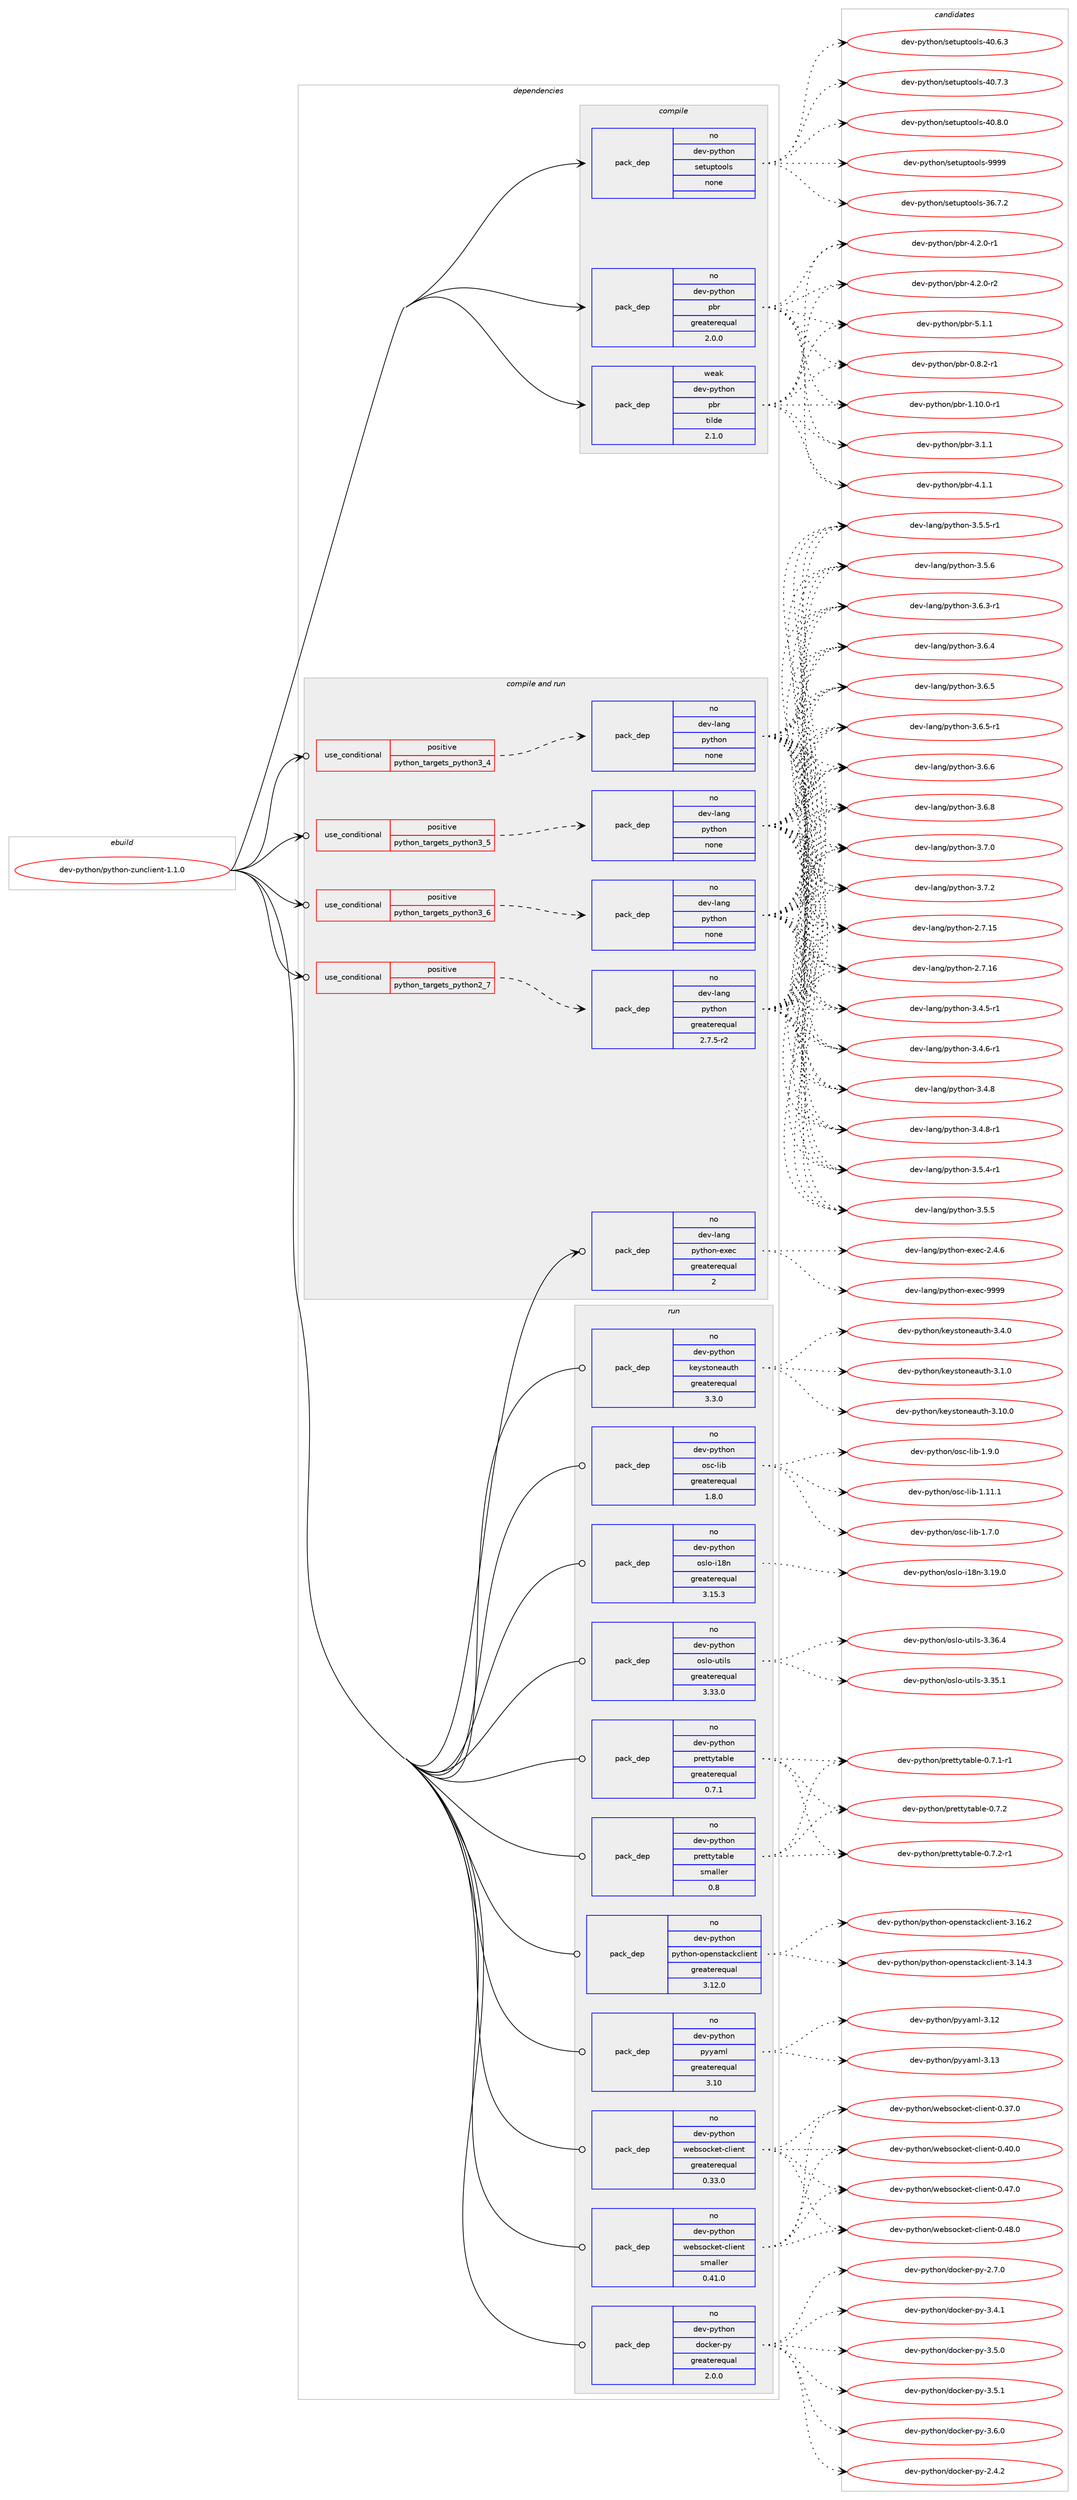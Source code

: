digraph prolog {

# *************
# Graph options
# *************

newrank=true;
concentrate=true;
compound=true;
graph [rankdir=LR,fontname=Helvetica,fontsize=10,ranksep=1.5];#, ranksep=2.5, nodesep=0.2];
edge  [arrowhead=vee];
node  [fontname=Helvetica,fontsize=10];

# **********
# The ebuild
# **********

subgraph cluster_leftcol {
color=gray;
rank=same;
label=<<i>ebuild</i>>;
id [label="dev-python/python-zunclient-1.1.0", color=red, width=4, href="../dev-python/python-zunclient-1.1.0.svg"];
}

# ****************
# The dependencies
# ****************

subgraph cluster_midcol {
color=gray;
label=<<i>dependencies</i>>;
subgraph cluster_compile {
fillcolor="#eeeeee";
style=filled;
label=<<i>compile</i>>;
subgraph pack1030623 {
dependency1437151 [label=<<TABLE BORDER="0" CELLBORDER="1" CELLSPACING="0" CELLPADDING="4" WIDTH="220"><TR><TD ROWSPAN="6" CELLPADDING="30">pack_dep</TD></TR><TR><TD WIDTH="110">no</TD></TR><TR><TD>dev-python</TD></TR><TR><TD>pbr</TD></TR><TR><TD>greaterequal</TD></TR><TR><TD>2.0.0</TD></TR></TABLE>>, shape=none, color=blue];
}
id:e -> dependency1437151:w [weight=20,style="solid",arrowhead="vee"];
subgraph pack1030624 {
dependency1437152 [label=<<TABLE BORDER="0" CELLBORDER="1" CELLSPACING="0" CELLPADDING="4" WIDTH="220"><TR><TD ROWSPAN="6" CELLPADDING="30">pack_dep</TD></TR><TR><TD WIDTH="110">no</TD></TR><TR><TD>dev-python</TD></TR><TR><TD>setuptools</TD></TR><TR><TD>none</TD></TR><TR><TD></TD></TR></TABLE>>, shape=none, color=blue];
}
id:e -> dependency1437152:w [weight=20,style="solid",arrowhead="vee"];
subgraph pack1030625 {
dependency1437153 [label=<<TABLE BORDER="0" CELLBORDER="1" CELLSPACING="0" CELLPADDING="4" WIDTH="220"><TR><TD ROWSPAN="6" CELLPADDING="30">pack_dep</TD></TR><TR><TD WIDTH="110">weak</TD></TR><TR><TD>dev-python</TD></TR><TR><TD>pbr</TD></TR><TR><TD>tilde</TD></TR><TR><TD>2.1.0</TD></TR></TABLE>>, shape=none, color=blue];
}
id:e -> dependency1437153:w [weight=20,style="solid",arrowhead="vee"];
}
subgraph cluster_compileandrun {
fillcolor="#eeeeee";
style=filled;
label=<<i>compile and run</i>>;
subgraph cond383173 {
dependency1437154 [label=<<TABLE BORDER="0" CELLBORDER="1" CELLSPACING="0" CELLPADDING="4"><TR><TD ROWSPAN="3" CELLPADDING="10">use_conditional</TD></TR><TR><TD>positive</TD></TR><TR><TD>python_targets_python2_7</TD></TR></TABLE>>, shape=none, color=red];
subgraph pack1030626 {
dependency1437155 [label=<<TABLE BORDER="0" CELLBORDER="1" CELLSPACING="0" CELLPADDING="4" WIDTH="220"><TR><TD ROWSPAN="6" CELLPADDING="30">pack_dep</TD></TR><TR><TD WIDTH="110">no</TD></TR><TR><TD>dev-lang</TD></TR><TR><TD>python</TD></TR><TR><TD>greaterequal</TD></TR><TR><TD>2.7.5-r2</TD></TR></TABLE>>, shape=none, color=blue];
}
dependency1437154:e -> dependency1437155:w [weight=20,style="dashed",arrowhead="vee"];
}
id:e -> dependency1437154:w [weight=20,style="solid",arrowhead="odotvee"];
subgraph cond383174 {
dependency1437156 [label=<<TABLE BORDER="0" CELLBORDER="1" CELLSPACING="0" CELLPADDING="4"><TR><TD ROWSPAN="3" CELLPADDING="10">use_conditional</TD></TR><TR><TD>positive</TD></TR><TR><TD>python_targets_python3_4</TD></TR></TABLE>>, shape=none, color=red];
subgraph pack1030627 {
dependency1437157 [label=<<TABLE BORDER="0" CELLBORDER="1" CELLSPACING="0" CELLPADDING="4" WIDTH="220"><TR><TD ROWSPAN="6" CELLPADDING="30">pack_dep</TD></TR><TR><TD WIDTH="110">no</TD></TR><TR><TD>dev-lang</TD></TR><TR><TD>python</TD></TR><TR><TD>none</TD></TR><TR><TD></TD></TR></TABLE>>, shape=none, color=blue];
}
dependency1437156:e -> dependency1437157:w [weight=20,style="dashed",arrowhead="vee"];
}
id:e -> dependency1437156:w [weight=20,style="solid",arrowhead="odotvee"];
subgraph cond383175 {
dependency1437158 [label=<<TABLE BORDER="0" CELLBORDER="1" CELLSPACING="0" CELLPADDING="4"><TR><TD ROWSPAN="3" CELLPADDING="10">use_conditional</TD></TR><TR><TD>positive</TD></TR><TR><TD>python_targets_python3_5</TD></TR></TABLE>>, shape=none, color=red];
subgraph pack1030628 {
dependency1437159 [label=<<TABLE BORDER="0" CELLBORDER="1" CELLSPACING="0" CELLPADDING="4" WIDTH="220"><TR><TD ROWSPAN="6" CELLPADDING="30">pack_dep</TD></TR><TR><TD WIDTH="110">no</TD></TR><TR><TD>dev-lang</TD></TR><TR><TD>python</TD></TR><TR><TD>none</TD></TR><TR><TD></TD></TR></TABLE>>, shape=none, color=blue];
}
dependency1437158:e -> dependency1437159:w [weight=20,style="dashed",arrowhead="vee"];
}
id:e -> dependency1437158:w [weight=20,style="solid",arrowhead="odotvee"];
subgraph cond383176 {
dependency1437160 [label=<<TABLE BORDER="0" CELLBORDER="1" CELLSPACING="0" CELLPADDING="4"><TR><TD ROWSPAN="3" CELLPADDING="10">use_conditional</TD></TR><TR><TD>positive</TD></TR><TR><TD>python_targets_python3_6</TD></TR></TABLE>>, shape=none, color=red];
subgraph pack1030629 {
dependency1437161 [label=<<TABLE BORDER="0" CELLBORDER="1" CELLSPACING="0" CELLPADDING="4" WIDTH="220"><TR><TD ROWSPAN="6" CELLPADDING="30">pack_dep</TD></TR><TR><TD WIDTH="110">no</TD></TR><TR><TD>dev-lang</TD></TR><TR><TD>python</TD></TR><TR><TD>none</TD></TR><TR><TD></TD></TR></TABLE>>, shape=none, color=blue];
}
dependency1437160:e -> dependency1437161:w [weight=20,style="dashed",arrowhead="vee"];
}
id:e -> dependency1437160:w [weight=20,style="solid",arrowhead="odotvee"];
subgraph pack1030630 {
dependency1437162 [label=<<TABLE BORDER="0" CELLBORDER="1" CELLSPACING="0" CELLPADDING="4" WIDTH="220"><TR><TD ROWSPAN="6" CELLPADDING="30">pack_dep</TD></TR><TR><TD WIDTH="110">no</TD></TR><TR><TD>dev-lang</TD></TR><TR><TD>python-exec</TD></TR><TR><TD>greaterequal</TD></TR><TR><TD>2</TD></TR></TABLE>>, shape=none, color=blue];
}
id:e -> dependency1437162:w [weight=20,style="solid",arrowhead="odotvee"];
}
subgraph cluster_run {
fillcolor="#eeeeee";
style=filled;
label=<<i>run</i>>;
subgraph pack1030631 {
dependency1437163 [label=<<TABLE BORDER="0" CELLBORDER="1" CELLSPACING="0" CELLPADDING="4" WIDTH="220"><TR><TD ROWSPAN="6" CELLPADDING="30">pack_dep</TD></TR><TR><TD WIDTH="110">no</TD></TR><TR><TD>dev-python</TD></TR><TR><TD>docker-py</TD></TR><TR><TD>greaterequal</TD></TR><TR><TD>2.0.0</TD></TR></TABLE>>, shape=none, color=blue];
}
id:e -> dependency1437163:w [weight=20,style="solid",arrowhead="odot"];
subgraph pack1030632 {
dependency1437164 [label=<<TABLE BORDER="0" CELLBORDER="1" CELLSPACING="0" CELLPADDING="4" WIDTH="220"><TR><TD ROWSPAN="6" CELLPADDING="30">pack_dep</TD></TR><TR><TD WIDTH="110">no</TD></TR><TR><TD>dev-python</TD></TR><TR><TD>keystoneauth</TD></TR><TR><TD>greaterequal</TD></TR><TR><TD>3.3.0</TD></TR></TABLE>>, shape=none, color=blue];
}
id:e -> dependency1437164:w [weight=20,style="solid",arrowhead="odot"];
subgraph pack1030633 {
dependency1437165 [label=<<TABLE BORDER="0" CELLBORDER="1" CELLSPACING="0" CELLPADDING="4" WIDTH="220"><TR><TD ROWSPAN="6" CELLPADDING="30">pack_dep</TD></TR><TR><TD WIDTH="110">no</TD></TR><TR><TD>dev-python</TD></TR><TR><TD>osc-lib</TD></TR><TR><TD>greaterequal</TD></TR><TR><TD>1.8.0</TD></TR></TABLE>>, shape=none, color=blue];
}
id:e -> dependency1437165:w [weight=20,style="solid",arrowhead="odot"];
subgraph pack1030634 {
dependency1437166 [label=<<TABLE BORDER="0" CELLBORDER="1" CELLSPACING="0" CELLPADDING="4" WIDTH="220"><TR><TD ROWSPAN="6" CELLPADDING="30">pack_dep</TD></TR><TR><TD WIDTH="110">no</TD></TR><TR><TD>dev-python</TD></TR><TR><TD>oslo-i18n</TD></TR><TR><TD>greaterequal</TD></TR><TR><TD>3.15.3</TD></TR></TABLE>>, shape=none, color=blue];
}
id:e -> dependency1437166:w [weight=20,style="solid",arrowhead="odot"];
subgraph pack1030635 {
dependency1437167 [label=<<TABLE BORDER="0" CELLBORDER="1" CELLSPACING="0" CELLPADDING="4" WIDTH="220"><TR><TD ROWSPAN="6" CELLPADDING="30">pack_dep</TD></TR><TR><TD WIDTH="110">no</TD></TR><TR><TD>dev-python</TD></TR><TR><TD>oslo-utils</TD></TR><TR><TD>greaterequal</TD></TR><TR><TD>3.33.0</TD></TR></TABLE>>, shape=none, color=blue];
}
id:e -> dependency1437167:w [weight=20,style="solid",arrowhead="odot"];
subgraph pack1030636 {
dependency1437168 [label=<<TABLE BORDER="0" CELLBORDER="1" CELLSPACING="0" CELLPADDING="4" WIDTH="220"><TR><TD ROWSPAN="6" CELLPADDING="30">pack_dep</TD></TR><TR><TD WIDTH="110">no</TD></TR><TR><TD>dev-python</TD></TR><TR><TD>prettytable</TD></TR><TR><TD>greaterequal</TD></TR><TR><TD>0.7.1</TD></TR></TABLE>>, shape=none, color=blue];
}
id:e -> dependency1437168:w [weight=20,style="solid",arrowhead="odot"];
subgraph pack1030637 {
dependency1437169 [label=<<TABLE BORDER="0" CELLBORDER="1" CELLSPACING="0" CELLPADDING="4" WIDTH="220"><TR><TD ROWSPAN="6" CELLPADDING="30">pack_dep</TD></TR><TR><TD WIDTH="110">no</TD></TR><TR><TD>dev-python</TD></TR><TR><TD>prettytable</TD></TR><TR><TD>smaller</TD></TR><TR><TD>0.8</TD></TR></TABLE>>, shape=none, color=blue];
}
id:e -> dependency1437169:w [weight=20,style="solid",arrowhead="odot"];
subgraph pack1030638 {
dependency1437170 [label=<<TABLE BORDER="0" CELLBORDER="1" CELLSPACING="0" CELLPADDING="4" WIDTH="220"><TR><TD ROWSPAN="6" CELLPADDING="30">pack_dep</TD></TR><TR><TD WIDTH="110">no</TD></TR><TR><TD>dev-python</TD></TR><TR><TD>python-openstackclient</TD></TR><TR><TD>greaterequal</TD></TR><TR><TD>3.12.0</TD></TR></TABLE>>, shape=none, color=blue];
}
id:e -> dependency1437170:w [weight=20,style="solid",arrowhead="odot"];
subgraph pack1030639 {
dependency1437171 [label=<<TABLE BORDER="0" CELLBORDER="1" CELLSPACING="0" CELLPADDING="4" WIDTH="220"><TR><TD ROWSPAN="6" CELLPADDING="30">pack_dep</TD></TR><TR><TD WIDTH="110">no</TD></TR><TR><TD>dev-python</TD></TR><TR><TD>pyyaml</TD></TR><TR><TD>greaterequal</TD></TR><TR><TD>3.10</TD></TR></TABLE>>, shape=none, color=blue];
}
id:e -> dependency1437171:w [weight=20,style="solid",arrowhead="odot"];
subgraph pack1030640 {
dependency1437172 [label=<<TABLE BORDER="0" CELLBORDER="1" CELLSPACING="0" CELLPADDING="4" WIDTH="220"><TR><TD ROWSPAN="6" CELLPADDING="30">pack_dep</TD></TR><TR><TD WIDTH="110">no</TD></TR><TR><TD>dev-python</TD></TR><TR><TD>websocket-client</TD></TR><TR><TD>greaterequal</TD></TR><TR><TD>0.33.0</TD></TR></TABLE>>, shape=none, color=blue];
}
id:e -> dependency1437172:w [weight=20,style="solid",arrowhead="odot"];
subgraph pack1030641 {
dependency1437173 [label=<<TABLE BORDER="0" CELLBORDER="1" CELLSPACING="0" CELLPADDING="4" WIDTH="220"><TR><TD ROWSPAN="6" CELLPADDING="30">pack_dep</TD></TR><TR><TD WIDTH="110">no</TD></TR><TR><TD>dev-python</TD></TR><TR><TD>websocket-client</TD></TR><TR><TD>smaller</TD></TR><TR><TD>0.41.0</TD></TR></TABLE>>, shape=none, color=blue];
}
id:e -> dependency1437173:w [weight=20,style="solid",arrowhead="odot"];
}
}

# **************
# The candidates
# **************

subgraph cluster_choices {
rank=same;
color=gray;
label=<<i>candidates</i>>;

subgraph choice1030623 {
color=black;
nodesep=1;
choice1001011184511212111610411111047112981144548465646504511449 [label="dev-python/pbr-0.8.2-r1", color=red, width=4,href="../dev-python/pbr-0.8.2-r1.svg"];
choice100101118451121211161041111104711298114454946494846484511449 [label="dev-python/pbr-1.10.0-r1", color=red, width=4,href="../dev-python/pbr-1.10.0-r1.svg"];
choice100101118451121211161041111104711298114455146494649 [label="dev-python/pbr-3.1.1", color=red, width=4,href="../dev-python/pbr-3.1.1.svg"];
choice100101118451121211161041111104711298114455246494649 [label="dev-python/pbr-4.1.1", color=red, width=4,href="../dev-python/pbr-4.1.1.svg"];
choice1001011184511212111610411111047112981144552465046484511449 [label="dev-python/pbr-4.2.0-r1", color=red, width=4,href="../dev-python/pbr-4.2.0-r1.svg"];
choice1001011184511212111610411111047112981144552465046484511450 [label="dev-python/pbr-4.2.0-r2", color=red, width=4,href="../dev-python/pbr-4.2.0-r2.svg"];
choice100101118451121211161041111104711298114455346494649 [label="dev-python/pbr-5.1.1", color=red, width=4,href="../dev-python/pbr-5.1.1.svg"];
dependency1437151:e -> choice1001011184511212111610411111047112981144548465646504511449:w [style=dotted,weight="100"];
dependency1437151:e -> choice100101118451121211161041111104711298114454946494846484511449:w [style=dotted,weight="100"];
dependency1437151:e -> choice100101118451121211161041111104711298114455146494649:w [style=dotted,weight="100"];
dependency1437151:e -> choice100101118451121211161041111104711298114455246494649:w [style=dotted,weight="100"];
dependency1437151:e -> choice1001011184511212111610411111047112981144552465046484511449:w [style=dotted,weight="100"];
dependency1437151:e -> choice1001011184511212111610411111047112981144552465046484511450:w [style=dotted,weight="100"];
dependency1437151:e -> choice100101118451121211161041111104711298114455346494649:w [style=dotted,weight="100"];
}
subgraph choice1030624 {
color=black;
nodesep=1;
choice100101118451121211161041111104711510111611711211611111110811545515446554650 [label="dev-python/setuptools-36.7.2", color=red, width=4,href="../dev-python/setuptools-36.7.2.svg"];
choice100101118451121211161041111104711510111611711211611111110811545524846544651 [label="dev-python/setuptools-40.6.3", color=red, width=4,href="../dev-python/setuptools-40.6.3.svg"];
choice100101118451121211161041111104711510111611711211611111110811545524846554651 [label="dev-python/setuptools-40.7.3", color=red, width=4,href="../dev-python/setuptools-40.7.3.svg"];
choice100101118451121211161041111104711510111611711211611111110811545524846564648 [label="dev-python/setuptools-40.8.0", color=red, width=4,href="../dev-python/setuptools-40.8.0.svg"];
choice10010111845112121116104111110471151011161171121161111111081154557575757 [label="dev-python/setuptools-9999", color=red, width=4,href="../dev-python/setuptools-9999.svg"];
dependency1437152:e -> choice100101118451121211161041111104711510111611711211611111110811545515446554650:w [style=dotted,weight="100"];
dependency1437152:e -> choice100101118451121211161041111104711510111611711211611111110811545524846544651:w [style=dotted,weight="100"];
dependency1437152:e -> choice100101118451121211161041111104711510111611711211611111110811545524846554651:w [style=dotted,weight="100"];
dependency1437152:e -> choice100101118451121211161041111104711510111611711211611111110811545524846564648:w [style=dotted,weight="100"];
dependency1437152:e -> choice10010111845112121116104111110471151011161171121161111111081154557575757:w [style=dotted,weight="100"];
}
subgraph choice1030625 {
color=black;
nodesep=1;
choice1001011184511212111610411111047112981144548465646504511449 [label="dev-python/pbr-0.8.2-r1", color=red, width=4,href="../dev-python/pbr-0.8.2-r1.svg"];
choice100101118451121211161041111104711298114454946494846484511449 [label="dev-python/pbr-1.10.0-r1", color=red, width=4,href="../dev-python/pbr-1.10.0-r1.svg"];
choice100101118451121211161041111104711298114455146494649 [label="dev-python/pbr-3.1.1", color=red, width=4,href="../dev-python/pbr-3.1.1.svg"];
choice100101118451121211161041111104711298114455246494649 [label="dev-python/pbr-4.1.1", color=red, width=4,href="../dev-python/pbr-4.1.1.svg"];
choice1001011184511212111610411111047112981144552465046484511449 [label="dev-python/pbr-4.2.0-r1", color=red, width=4,href="../dev-python/pbr-4.2.0-r1.svg"];
choice1001011184511212111610411111047112981144552465046484511450 [label="dev-python/pbr-4.2.0-r2", color=red, width=4,href="../dev-python/pbr-4.2.0-r2.svg"];
choice100101118451121211161041111104711298114455346494649 [label="dev-python/pbr-5.1.1", color=red, width=4,href="../dev-python/pbr-5.1.1.svg"];
dependency1437153:e -> choice1001011184511212111610411111047112981144548465646504511449:w [style=dotted,weight="100"];
dependency1437153:e -> choice100101118451121211161041111104711298114454946494846484511449:w [style=dotted,weight="100"];
dependency1437153:e -> choice100101118451121211161041111104711298114455146494649:w [style=dotted,weight="100"];
dependency1437153:e -> choice100101118451121211161041111104711298114455246494649:w [style=dotted,weight="100"];
dependency1437153:e -> choice1001011184511212111610411111047112981144552465046484511449:w [style=dotted,weight="100"];
dependency1437153:e -> choice1001011184511212111610411111047112981144552465046484511450:w [style=dotted,weight="100"];
dependency1437153:e -> choice100101118451121211161041111104711298114455346494649:w [style=dotted,weight="100"];
}
subgraph choice1030626 {
color=black;
nodesep=1;
choice10010111845108971101034711212111610411111045504655464953 [label="dev-lang/python-2.7.15", color=red, width=4,href="../dev-lang/python-2.7.15.svg"];
choice10010111845108971101034711212111610411111045504655464954 [label="dev-lang/python-2.7.16", color=red, width=4,href="../dev-lang/python-2.7.16.svg"];
choice1001011184510897110103471121211161041111104551465246534511449 [label="dev-lang/python-3.4.5-r1", color=red, width=4,href="../dev-lang/python-3.4.5-r1.svg"];
choice1001011184510897110103471121211161041111104551465246544511449 [label="dev-lang/python-3.4.6-r1", color=red, width=4,href="../dev-lang/python-3.4.6-r1.svg"];
choice100101118451089711010347112121116104111110455146524656 [label="dev-lang/python-3.4.8", color=red, width=4,href="../dev-lang/python-3.4.8.svg"];
choice1001011184510897110103471121211161041111104551465246564511449 [label="dev-lang/python-3.4.8-r1", color=red, width=4,href="../dev-lang/python-3.4.8-r1.svg"];
choice1001011184510897110103471121211161041111104551465346524511449 [label="dev-lang/python-3.5.4-r1", color=red, width=4,href="../dev-lang/python-3.5.4-r1.svg"];
choice100101118451089711010347112121116104111110455146534653 [label="dev-lang/python-3.5.5", color=red, width=4,href="../dev-lang/python-3.5.5.svg"];
choice1001011184510897110103471121211161041111104551465346534511449 [label="dev-lang/python-3.5.5-r1", color=red, width=4,href="../dev-lang/python-3.5.5-r1.svg"];
choice100101118451089711010347112121116104111110455146534654 [label="dev-lang/python-3.5.6", color=red, width=4,href="../dev-lang/python-3.5.6.svg"];
choice1001011184510897110103471121211161041111104551465446514511449 [label="dev-lang/python-3.6.3-r1", color=red, width=4,href="../dev-lang/python-3.6.3-r1.svg"];
choice100101118451089711010347112121116104111110455146544652 [label="dev-lang/python-3.6.4", color=red, width=4,href="../dev-lang/python-3.6.4.svg"];
choice100101118451089711010347112121116104111110455146544653 [label="dev-lang/python-3.6.5", color=red, width=4,href="../dev-lang/python-3.6.5.svg"];
choice1001011184510897110103471121211161041111104551465446534511449 [label="dev-lang/python-3.6.5-r1", color=red, width=4,href="../dev-lang/python-3.6.5-r1.svg"];
choice100101118451089711010347112121116104111110455146544654 [label="dev-lang/python-3.6.6", color=red, width=4,href="../dev-lang/python-3.6.6.svg"];
choice100101118451089711010347112121116104111110455146544656 [label="dev-lang/python-3.6.8", color=red, width=4,href="../dev-lang/python-3.6.8.svg"];
choice100101118451089711010347112121116104111110455146554648 [label="dev-lang/python-3.7.0", color=red, width=4,href="../dev-lang/python-3.7.0.svg"];
choice100101118451089711010347112121116104111110455146554650 [label="dev-lang/python-3.7.2", color=red, width=4,href="../dev-lang/python-3.7.2.svg"];
dependency1437155:e -> choice10010111845108971101034711212111610411111045504655464953:w [style=dotted,weight="100"];
dependency1437155:e -> choice10010111845108971101034711212111610411111045504655464954:w [style=dotted,weight="100"];
dependency1437155:e -> choice1001011184510897110103471121211161041111104551465246534511449:w [style=dotted,weight="100"];
dependency1437155:e -> choice1001011184510897110103471121211161041111104551465246544511449:w [style=dotted,weight="100"];
dependency1437155:e -> choice100101118451089711010347112121116104111110455146524656:w [style=dotted,weight="100"];
dependency1437155:e -> choice1001011184510897110103471121211161041111104551465246564511449:w [style=dotted,weight="100"];
dependency1437155:e -> choice1001011184510897110103471121211161041111104551465346524511449:w [style=dotted,weight="100"];
dependency1437155:e -> choice100101118451089711010347112121116104111110455146534653:w [style=dotted,weight="100"];
dependency1437155:e -> choice1001011184510897110103471121211161041111104551465346534511449:w [style=dotted,weight="100"];
dependency1437155:e -> choice100101118451089711010347112121116104111110455146534654:w [style=dotted,weight="100"];
dependency1437155:e -> choice1001011184510897110103471121211161041111104551465446514511449:w [style=dotted,weight="100"];
dependency1437155:e -> choice100101118451089711010347112121116104111110455146544652:w [style=dotted,weight="100"];
dependency1437155:e -> choice100101118451089711010347112121116104111110455146544653:w [style=dotted,weight="100"];
dependency1437155:e -> choice1001011184510897110103471121211161041111104551465446534511449:w [style=dotted,weight="100"];
dependency1437155:e -> choice100101118451089711010347112121116104111110455146544654:w [style=dotted,weight="100"];
dependency1437155:e -> choice100101118451089711010347112121116104111110455146544656:w [style=dotted,weight="100"];
dependency1437155:e -> choice100101118451089711010347112121116104111110455146554648:w [style=dotted,weight="100"];
dependency1437155:e -> choice100101118451089711010347112121116104111110455146554650:w [style=dotted,weight="100"];
}
subgraph choice1030627 {
color=black;
nodesep=1;
choice10010111845108971101034711212111610411111045504655464953 [label="dev-lang/python-2.7.15", color=red, width=4,href="../dev-lang/python-2.7.15.svg"];
choice10010111845108971101034711212111610411111045504655464954 [label="dev-lang/python-2.7.16", color=red, width=4,href="../dev-lang/python-2.7.16.svg"];
choice1001011184510897110103471121211161041111104551465246534511449 [label="dev-lang/python-3.4.5-r1", color=red, width=4,href="../dev-lang/python-3.4.5-r1.svg"];
choice1001011184510897110103471121211161041111104551465246544511449 [label="dev-lang/python-3.4.6-r1", color=red, width=4,href="../dev-lang/python-3.4.6-r1.svg"];
choice100101118451089711010347112121116104111110455146524656 [label="dev-lang/python-3.4.8", color=red, width=4,href="../dev-lang/python-3.4.8.svg"];
choice1001011184510897110103471121211161041111104551465246564511449 [label="dev-lang/python-3.4.8-r1", color=red, width=4,href="../dev-lang/python-3.4.8-r1.svg"];
choice1001011184510897110103471121211161041111104551465346524511449 [label="dev-lang/python-3.5.4-r1", color=red, width=4,href="../dev-lang/python-3.5.4-r1.svg"];
choice100101118451089711010347112121116104111110455146534653 [label="dev-lang/python-3.5.5", color=red, width=4,href="../dev-lang/python-3.5.5.svg"];
choice1001011184510897110103471121211161041111104551465346534511449 [label="dev-lang/python-3.5.5-r1", color=red, width=4,href="../dev-lang/python-3.5.5-r1.svg"];
choice100101118451089711010347112121116104111110455146534654 [label="dev-lang/python-3.5.6", color=red, width=4,href="../dev-lang/python-3.5.6.svg"];
choice1001011184510897110103471121211161041111104551465446514511449 [label="dev-lang/python-3.6.3-r1", color=red, width=4,href="../dev-lang/python-3.6.3-r1.svg"];
choice100101118451089711010347112121116104111110455146544652 [label="dev-lang/python-3.6.4", color=red, width=4,href="../dev-lang/python-3.6.4.svg"];
choice100101118451089711010347112121116104111110455146544653 [label="dev-lang/python-3.6.5", color=red, width=4,href="../dev-lang/python-3.6.5.svg"];
choice1001011184510897110103471121211161041111104551465446534511449 [label="dev-lang/python-3.6.5-r1", color=red, width=4,href="../dev-lang/python-3.6.5-r1.svg"];
choice100101118451089711010347112121116104111110455146544654 [label="dev-lang/python-3.6.6", color=red, width=4,href="../dev-lang/python-3.6.6.svg"];
choice100101118451089711010347112121116104111110455146544656 [label="dev-lang/python-3.6.8", color=red, width=4,href="../dev-lang/python-3.6.8.svg"];
choice100101118451089711010347112121116104111110455146554648 [label="dev-lang/python-3.7.0", color=red, width=4,href="../dev-lang/python-3.7.0.svg"];
choice100101118451089711010347112121116104111110455146554650 [label="dev-lang/python-3.7.2", color=red, width=4,href="../dev-lang/python-3.7.2.svg"];
dependency1437157:e -> choice10010111845108971101034711212111610411111045504655464953:w [style=dotted,weight="100"];
dependency1437157:e -> choice10010111845108971101034711212111610411111045504655464954:w [style=dotted,weight="100"];
dependency1437157:e -> choice1001011184510897110103471121211161041111104551465246534511449:w [style=dotted,weight="100"];
dependency1437157:e -> choice1001011184510897110103471121211161041111104551465246544511449:w [style=dotted,weight="100"];
dependency1437157:e -> choice100101118451089711010347112121116104111110455146524656:w [style=dotted,weight="100"];
dependency1437157:e -> choice1001011184510897110103471121211161041111104551465246564511449:w [style=dotted,weight="100"];
dependency1437157:e -> choice1001011184510897110103471121211161041111104551465346524511449:w [style=dotted,weight="100"];
dependency1437157:e -> choice100101118451089711010347112121116104111110455146534653:w [style=dotted,weight="100"];
dependency1437157:e -> choice1001011184510897110103471121211161041111104551465346534511449:w [style=dotted,weight="100"];
dependency1437157:e -> choice100101118451089711010347112121116104111110455146534654:w [style=dotted,weight="100"];
dependency1437157:e -> choice1001011184510897110103471121211161041111104551465446514511449:w [style=dotted,weight="100"];
dependency1437157:e -> choice100101118451089711010347112121116104111110455146544652:w [style=dotted,weight="100"];
dependency1437157:e -> choice100101118451089711010347112121116104111110455146544653:w [style=dotted,weight="100"];
dependency1437157:e -> choice1001011184510897110103471121211161041111104551465446534511449:w [style=dotted,weight="100"];
dependency1437157:e -> choice100101118451089711010347112121116104111110455146544654:w [style=dotted,weight="100"];
dependency1437157:e -> choice100101118451089711010347112121116104111110455146544656:w [style=dotted,weight="100"];
dependency1437157:e -> choice100101118451089711010347112121116104111110455146554648:w [style=dotted,weight="100"];
dependency1437157:e -> choice100101118451089711010347112121116104111110455146554650:w [style=dotted,weight="100"];
}
subgraph choice1030628 {
color=black;
nodesep=1;
choice10010111845108971101034711212111610411111045504655464953 [label="dev-lang/python-2.7.15", color=red, width=4,href="../dev-lang/python-2.7.15.svg"];
choice10010111845108971101034711212111610411111045504655464954 [label="dev-lang/python-2.7.16", color=red, width=4,href="../dev-lang/python-2.7.16.svg"];
choice1001011184510897110103471121211161041111104551465246534511449 [label="dev-lang/python-3.4.5-r1", color=red, width=4,href="../dev-lang/python-3.4.5-r1.svg"];
choice1001011184510897110103471121211161041111104551465246544511449 [label="dev-lang/python-3.4.6-r1", color=red, width=4,href="../dev-lang/python-3.4.6-r1.svg"];
choice100101118451089711010347112121116104111110455146524656 [label="dev-lang/python-3.4.8", color=red, width=4,href="../dev-lang/python-3.4.8.svg"];
choice1001011184510897110103471121211161041111104551465246564511449 [label="dev-lang/python-3.4.8-r1", color=red, width=4,href="../dev-lang/python-3.4.8-r1.svg"];
choice1001011184510897110103471121211161041111104551465346524511449 [label="dev-lang/python-3.5.4-r1", color=red, width=4,href="../dev-lang/python-3.5.4-r1.svg"];
choice100101118451089711010347112121116104111110455146534653 [label="dev-lang/python-3.5.5", color=red, width=4,href="../dev-lang/python-3.5.5.svg"];
choice1001011184510897110103471121211161041111104551465346534511449 [label="dev-lang/python-3.5.5-r1", color=red, width=4,href="../dev-lang/python-3.5.5-r1.svg"];
choice100101118451089711010347112121116104111110455146534654 [label="dev-lang/python-3.5.6", color=red, width=4,href="../dev-lang/python-3.5.6.svg"];
choice1001011184510897110103471121211161041111104551465446514511449 [label="dev-lang/python-3.6.3-r1", color=red, width=4,href="../dev-lang/python-3.6.3-r1.svg"];
choice100101118451089711010347112121116104111110455146544652 [label="dev-lang/python-3.6.4", color=red, width=4,href="../dev-lang/python-3.6.4.svg"];
choice100101118451089711010347112121116104111110455146544653 [label="dev-lang/python-3.6.5", color=red, width=4,href="../dev-lang/python-3.6.5.svg"];
choice1001011184510897110103471121211161041111104551465446534511449 [label="dev-lang/python-3.6.5-r1", color=red, width=4,href="../dev-lang/python-3.6.5-r1.svg"];
choice100101118451089711010347112121116104111110455146544654 [label="dev-lang/python-3.6.6", color=red, width=4,href="../dev-lang/python-3.6.6.svg"];
choice100101118451089711010347112121116104111110455146544656 [label="dev-lang/python-3.6.8", color=red, width=4,href="../dev-lang/python-3.6.8.svg"];
choice100101118451089711010347112121116104111110455146554648 [label="dev-lang/python-3.7.0", color=red, width=4,href="../dev-lang/python-3.7.0.svg"];
choice100101118451089711010347112121116104111110455146554650 [label="dev-lang/python-3.7.2", color=red, width=4,href="../dev-lang/python-3.7.2.svg"];
dependency1437159:e -> choice10010111845108971101034711212111610411111045504655464953:w [style=dotted,weight="100"];
dependency1437159:e -> choice10010111845108971101034711212111610411111045504655464954:w [style=dotted,weight="100"];
dependency1437159:e -> choice1001011184510897110103471121211161041111104551465246534511449:w [style=dotted,weight="100"];
dependency1437159:e -> choice1001011184510897110103471121211161041111104551465246544511449:w [style=dotted,weight="100"];
dependency1437159:e -> choice100101118451089711010347112121116104111110455146524656:w [style=dotted,weight="100"];
dependency1437159:e -> choice1001011184510897110103471121211161041111104551465246564511449:w [style=dotted,weight="100"];
dependency1437159:e -> choice1001011184510897110103471121211161041111104551465346524511449:w [style=dotted,weight="100"];
dependency1437159:e -> choice100101118451089711010347112121116104111110455146534653:w [style=dotted,weight="100"];
dependency1437159:e -> choice1001011184510897110103471121211161041111104551465346534511449:w [style=dotted,weight="100"];
dependency1437159:e -> choice100101118451089711010347112121116104111110455146534654:w [style=dotted,weight="100"];
dependency1437159:e -> choice1001011184510897110103471121211161041111104551465446514511449:w [style=dotted,weight="100"];
dependency1437159:e -> choice100101118451089711010347112121116104111110455146544652:w [style=dotted,weight="100"];
dependency1437159:e -> choice100101118451089711010347112121116104111110455146544653:w [style=dotted,weight="100"];
dependency1437159:e -> choice1001011184510897110103471121211161041111104551465446534511449:w [style=dotted,weight="100"];
dependency1437159:e -> choice100101118451089711010347112121116104111110455146544654:w [style=dotted,weight="100"];
dependency1437159:e -> choice100101118451089711010347112121116104111110455146544656:w [style=dotted,weight="100"];
dependency1437159:e -> choice100101118451089711010347112121116104111110455146554648:w [style=dotted,weight="100"];
dependency1437159:e -> choice100101118451089711010347112121116104111110455146554650:w [style=dotted,weight="100"];
}
subgraph choice1030629 {
color=black;
nodesep=1;
choice10010111845108971101034711212111610411111045504655464953 [label="dev-lang/python-2.7.15", color=red, width=4,href="../dev-lang/python-2.7.15.svg"];
choice10010111845108971101034711212111610411111045504655464954 [label="dev-lang/python-2.7.16", color=red, width=4,href="../dev-lang/python-2.7.16.svg"];
choice1001011184510897110103471121211161041111104551465246534511449 [label="dev-lang/python-3.4.5-r1", color=red, width=4,href="../dev-lang/python-3.4.5-r1.svg"];
choice1001011184510897110103471121211161041111104551465246544511449 [label="dev-lang/python-3.4.6-r1", color=red, width=4,href="../dev-lang/python-3.4.6-r1.svg"];
choice100101118451089711010347112121116104111110455146524656 [label="dev-lang/python-3.4.8", color=red, width=4,href="../dev-lang/python-3.4.8.svg"];
choice1001011184510897110103471121211161041111104551465246564511449 [label="dev-lang/python-3.4.8-r1", color=red, width=4,href="../dev-lang/python-3.4.8-r1.svg"];
choice1001011184510897110103471121211161041111104551465346524511449 [label="dev-lang/python-3.5.4-r1", color=red, width=4,href="../dev-lang/python-3.5.4-r1.svg"];
choice100101118451089711010347112121116104111110455146534653 [label="dev-lang/python-3.5.5", color=red, width=4,href="../dev-lang/python-3.5.5.svg"];
choice1001011184510897110103471121211161041111104551465346534511449 [label="dev-lang/python-3.5.5-r1", color=red, width=4,href="../dev-lang/python-3.5.5-r1.svg"];
choice100101118451089711010347112121116104111110455146534654 [label="dev-lang/python-3.5.6", color=red, width=4,href="../dev-lang/python-3.5.6.svg"];
choice1001011184510897110103471121211161041111104551465446514511449 [label="dev-lang/python-3.6.3-r1", color=red, width=4,href="../dev-lang/python-3.6.3-r1.svg"];
choice100101118451089711010347112121116104111110455146544652 [label="dev-lang/python-3.6.4", color=red, width=4,href="../dev-lang/python-3.6.4.svg"];
choice100101118451089711010347112121116104111110455146544653 [label="dev-lang/python-3.6.5", color=red, width=4,href="../dev-lang/python-3.6.5.svg"];
choice1001011184510897110103471121211161041111104551465446534511449 [label="dev-lang/python-3.6.5-r1", color=red, width=4,href="../dev-lang/python-3.6.5-r1.svg"];
choice100101118451089711010347112121116104111110455146544654 [label="dev-lang/python-3.6.6", color=red, width=4,href="../dev-lang/python-3.6.6.svg"];
choice100101118451089711010347112121116104111110455146544656 [label="dev-lang/python-3.6.8", color=red, width=4,href="../dev-lang/python-3.6.8.svg"];
choice100101118451089711010347112121116104111110455146554648 [label="dev-lang/python-3.7.0", color=red, width=4,href="../dev-lang/python-3.7.0.svg"];
choice100101118451089711010347112121116104111110455146554650 [label="dev-lang/python-3.7.2", color=red, width=4,href="../dev-lang/python-3.7.2.svg"];
dependency1437161:e -> choice10010111845108971101034711212111610411111045504655464953:w [style=dotted,weight="100"];
dependency1437161:e -> choice10010111845108971101034711212111610411111045504655464954:w [style=dotted,weight="100"];
dependency1437161:e -> choice1001011184510897110103471121211161041111104551465246534511449:w [style=dotted,weight="100"];
dependency1437161:e -> choice1001011184510897110103471121211161041111104551465246544511449:w [style=dotted,weight="100"];
dependency1437161:e -> choice100101118451089711010347112121116104111110455146524656:w [style=dotted,weight="100"];
dependency1437161:e -> choice1001011184510897110103471121211161041111104551465246564511449:w [style=dotted,weight="100"];
dependency1437161:e -> choice1001011184510897110103471121211161041111104551465346524511449:w [style=dotted,weight="100"];
dependency1437161:e -> choice100101118451089711010347112121116104111110455146534653:w [style=dotted,weight="100"];
dependency1437161:e -> choice1001011184510897110103471121211161041111104551465346534511449:w [style=dotted,weight="100"];
dependency1437161:e -> choice100101118451089711010347112121116104111110455146534654:w [style=dotted,weight="100"];
dependency1437161:e -> choice1001011184510897110103471121211161041111104551465446514511449:w [style=dotted,weight="100"];
dependency1437161:e -> choice100101118451089711010347112121116104111110455146544652:w [style=dotted,weight="100"];
dependency1437161:e -> choice100101118451089711010347112121116104111110455146544653:w [style=dotted,weight="100"];
dependency1437161:e -> choice1001011184510897110103471121211161041111104551465446534511449:w [style=dotted,weight="100"];
dependency1437161:e -> choice100101118451089711010347112121116104111110455146544654:w [style=dotted,weight="100"];
dependency1437161:e -> choice100101118451089711010347112121116104111110455146544656:w [style=dotted,weight="100"];
dependency1437161:e -> choice100101118451089711010347112121116104111110455146554648:w [style=dotted,weight="100"];
dependency1437161:e -> choice100101118451089711010347112121116104111110455146554650:w [style=dotted,weight="100"];
}
subgraph choice1030630 {
color=black;
nodesep=1;
choice1001011184510897110103471121211161041111104510112010199455046524654 [label="dev-lang/python-exec-2.4.6", color=red, width=4,href="../dev-lang/python-exec-2.4.6.svg"];
choice10010111845108971101034711212111610411111045101120101994557575757 [label="dev-lang/python-exec-9999", color=red, width=4,href="../dev-lang/python-exec-9999.svg"];
dependency1437162:e -> choice1001011184510897110103471121211161041111104510112010199455046524654:w [style=dotted,weight="100"];
dependency1437162:e -> choice10010111845108971101034711212111610411111045101120101994557575757:w [style=dotted,weight="100"];
}
subgraph choice1030631 {
color=black;
nodesep=1;
choice10010111845112121116104111110471001119910710111445112121455046524650 [label="dev-python/docker-py-2.4.2", color=red, width=4,href="../dev-python/docker-py-2.4.2.svg"];
choice10010111845112121116104111110471001119910710111445112121455046554648 [label="dev-python/docker-py-2.7.0", color=red, width=4,href="../dev-python/docker-py-2.7.0.svg"];
choice10010111845112121116104111110471001119910710111445112121455146524649 [label="dev-python/docker-py-3.4.1", color=red, width=4,href="../dev-python/docker-py-3.4.1.svg"];
choice10010111845112121116104111110471001119910710111445112121455146534648 [label="dev-python/docker-py-3.5.0", color=red, width=4,href="../dev-python/docker-py-3.5.0.svg"];
choice10010111845112121116104111110471001119910710111445112121455146534649 [label="dev-python/docker-py-3.5.1", color=red, width=4,href="../dev-python/docker-py-3.5.1.svg"];
choice10010111845112121116104111110471001119910710111445112121455146544648 [label="dev-python/docker-py-3.6.0", color=red, width=4,href="../dev-python/docker-py-3.6.0.svg"];
dependency1437163:e -> choice10010111845112121116104111110471001119910710111445112121455046524650:w [style=dotted,weight="100"];
dependency1437163:e -> choice10010111845112121116104111110471001119910710111445112121455046554648:w [style=dotted,weight="100"];
dependency1437163:e -> choice10010111845112121116104111110471001119910710111445112121455146524649:w [style=dotted,weight="100"];
dependency1437163:e -> choice10010111845112121116104111110471001119910710111445112121455146534648:w [style=dotted,weight="100"];
dependency1437163:e -> choice10010111845112121116104111110471001119910710111445112121455146534649:w [style=dotted,weight="100"];
dependency1437163:e -> choice10010111845112121116104111110471001119910710111445112121455146544648:w [style=dotted,weight="100"];
}
subgraph choice1030632 {
color=black;
nodesep=1;
choice100101118451121211161041111104710710112111511611111010197117116104455146494648 [label="dev-python/keystoneauth-3.1.0", color=red, width=4,href="../dev-python/keystoneauth-3.1.0.svg"];
choice10010111845112121116104111110471071011211151161111101019711711610445514649484648 [label="dev-python/keystoneauth-3.10.0", color=red, width=4,href="../dev-python/keystoneauth-3.10.0.svg"];
choice100101118451121211161041111104710710112111511611111010197117116104455146524648 [label="dev-python/keystoneauth-3.4.0", color=red, width=4,href="../dev-python/keystoneauth-3.4.0.svg"];
dependency1437164:e -> choice100101118451121211161041111104710710112111511611111010197117116104455146494648:w [style=dotted,weight="100"];
dependency1437164:e -> choice10010111845112121116104111110471071011211151161111101019711711610445514649484648:w [style=dotted,weight="100"];
dependency1437164:e -> choice100101118451121211161041111104710710112111511611111010197117116104455146524648:w [style=dotted,weight="100"];
}
subgraph choice1030633 {
color=black;
nodesep=1;
choice100101118451121211161041111104711111599451081059845494649494649 [label="dev-python/osc-lib-1.11.1", color=red, width=4,href="../dev-python/osc-lib-1.11.1.svg"];
choice1001011184511212111610411111047111115994510810598454946554648 [label="dev-python/osc-lib-1.7.0", color=red, width=4,href="../dev-python/osc-lib-1.7.0.svg"];
choice1001011184511212111610411111047111115994510810598454946574648 [label="dev-python/osc-lib-1.9.0", color=red, width=4,href="../dev-python/osc-lib-1.9.0.svg"];
dependency1437165:e -> choice100101118451121211161041111104711111599451081059845494649494649:w [style=dotted,weight="100"];
dependency1437165:e -> choice1001011184511212111610411111047111115994510810598454946554648:w [style=dotted,weight="100"];
dependency1437165:e -> choice1001011184511212111610411111047111115994510810598454946574648:w [style=dotted,weight="100"];
}
subgraph choice1030634 {
color=black;
nodesep=1;
choice100101118451121211161041111104711111510811145105495611045514649574648 [label="dev-python/oslo-i18n-3.19.0", color=red, width=4,href="../dev-python/oslo-i18n-3.19.0.svg"];
dependency1437166:e -> choice100101118451121211161041111104711111510811145105495611045514649574648:w [style=dotted,weight="100"];
}
subgraph choice1030635 {
color=black;
nodesep=1;
choice10010111845112121116104111110471111151081114511711610510811545514651534649 [label="dev-python/oslo-utils-3.35.1", color=red, width=4,href="../dev-python/oslo-utils-3.35.1.svg"];
choice10010111845112121116104111110471111151081114511711610510811545514651544652 [label="dev-python/oslo-utils-3.36.4", color=red, width=4,href="../dev-python/oslo-utils-3.36.4.svg"];
dependency1437167:e -> choice10010111845112121116104111110471111151081114511711610510811545514651534649:w [style=dotted,weight="100"];
dependency1437167:e -> choice10010111845112121116104111110471111151081114511711610510811545514651544652:w [style=dotted,weight="100"];
}
subgraph choice1030636 {
color=black;
nodesep=1;
choice100101118451121211161041111104711211410111611612111697981081014548465546494511449 [label="dev-python/prettytable-0.7.1-r1", color=red, width=4,href="../dev-python/prettytable-0.7.1-r1.svg"];
choice10010111845112121116104111110471121141011161161211169798108101454846554650 [label="dev-python/prettytable-0.7.2", color=red, width=4,href="../dev-python/prettytable-0.7.2.svg"];
choice100101118451121211161041111104711211410111611612111697981081014548465546504511449 [label="dev-python/prettytable-0.7.2-r1", color=red, width=4,href="../dev-python/prettytable-0.7.2-r1.svg"];
dependency1437168:e -> choice100101118451121211161041111104711211410111611612111697981081014548465546494511449:w [style=dotted,weight="100"];
dependency1437168:e -> choice10010111845112121116104111110471121141011161161211169798108101454846554650:w [style=dotted,weight="100"];
dependency1437168:e -> choice100101118451121211161041111104711211410111611612111697981081014548465546504511449:w [style=dotted,weight="100"];
}
subgraph choice1030637 {
color=black;
nodesep=1;
choice100101118451121211161041111104711211410111611612111697981081014548465546494511449 [label="dev-python/prettytable-0.7.1-r1", color=red, width=4,href="../dev-python/prettytable-0.7.1-r1.svg"];
choice10010111845112121116104111110471121141011161161211169798108101454846554650 [label="dev-python/prettytable-0.7.2", color=red, width=4,href="../dev-python/prettytable-0.7.2.svg"];
choice100101118451121211161041111104711211410111611612111697981081014548465546504511449 [label="dev-python/prettytable-0.7.2-r1", color=red, width=4,href="../dev-python/prettytable-0.7.2-r1.svg"];
dependency1437169:e -> choice100101118451121211161041111104711211410111611612111697981081014548465546494511449:w [style=dotted,weight="100"];
dependency1437169:e -> choice10010111845112121116104111110471121141011161161211169798108101454846554650:w [style=dotted,weight="100"];
dependency1437169:e -> choice100101118451121211161041111104711211410111611612111697981081014548465546504511449:w [style=dotted,weight="100"];
}
subgraph choice1030638 {
color=black;
nodesep=1;
choice10010111845112121116104111110471121211161041111104511111210111011511697991079910810510111011645514649524651 [label="dev-python/python-openstackclient-3.14.3", color=red, width=4,href="../dev-python/python-openstackclient-3.14.3.svg"];
choice10010111845112121116104111110471121211161041111104511111210111011511697991079910810510111011645514649544650 [label="dev-python/python-openstackclient-3.16.2", color=red, width=4,href="../dev-python/python-openstackclient-3.16.2.svg"];
dependency1437170:e -> choice10010111845112121116104111110471121211161041111104511111210111011511697991079910810510111011645514649524651:w [style=dotted,weight="100"];
dependency1437170:e -> choice10010111845112121116104111110471121211161041111104511111210111011511697991079910810510111011645514649544650:w [style=dotted,weight="100"];
}
subgraph choice1030639 {
color=black;
nodesep=1;
choice1001011184511212111610411111047112121121971091084551464950 [label="dev-python/pyyaml-3.12", color=red, width=4,href="../dev-python/pyyaml-3.12.svg"];
choice1001011184511212111610411111047112121121971091084551464951 [label="dev-python/pyyaml-3.13", color=red, width=4,href="../dev-python/pyyaml-3.13.svg"];
dependency1437171:e -> choice1001011184511212111610411111047112121121971091084551464950:w [style=dotted,weight="100"];
dependency1437171:e -> choice1001011184511212111610411111047112121121971091084551464951:w [style=dotted,weight="100"];
}
subgraph choice1030640 {
color=black;
nodesep=1;
choice10010111845112121116104111110471191019811511199107101116459910810510111011645484651554648 [label="dev-python/websocket-client-0.37.0", color=red, width=4,href="../dev-python/websocket-client-0.37.0.svg"];
choice10010111845112121116104111110471191019811511199107101116459910810510111011645484652484648 [label="dev-python/websocket-client-0.40.0", color=red, width=4,href="../dev-python/websocket-client-0.40.0.svg"];
choice10010111845112121116104111110471191019811511199107101116459910810510111011645484652554648 [label="dev-python/websocket-client-0.47.0", color=red, width=4,href="../dev-python/websocket-client-0.47.0.svg"];
choice10010111845112121116104111110471191019811511199107101116459910810510111011645484652564648 [label="dev-python/websocket-client-0.48.0", color=red, width=4,href="../dev-python/websocket-client-0.48.0.svg"];
dependency1437172:e -> choice10010111845112121116104111110471191019811511199107101116459910810510111011645484651554648:w [style=dotted,weight="100"];
dependency1437172:e -> choice10010111845112121116104111110471191019811511199107101116459910810510111011645484652484648:w [style=dotted,weight="100"];
dependency1437172:e -> choice10010111845112121116104111110471191019811511199107101116459910810510111011645484652554648:w [style=dotted,weight="100"];
dependency1437172:e -> choice10010111845112121116104111110471191019811511199107101116459910810510111011645484652564648:w [style=dotted,weight="100"];
}
subgraph choice1030641 {
color=black;
nodesep=1;
choice10010111845112121116104111110471191019811511199107101116459910810510111011645484651554648 [label="dev-python/websocket-client-0.37.0", color=red, width=4,href="../dev-python/websocket-client-0.37.0.svg"];
choice10010111845112121116104111110471191019811511199107101116459910810510111011645484652484648 [label="dev-python/websocket-client-0.40.0", color=red, width=4,href="../dev-python/websocket-client-0.40.0.svg"];
choice10010111845112121116104111110471191019811511199107101116459910810510111011645484652554648 [label="dev-python/websocket-client-0.47.0", color=red, width=4,href="../dev-python/websocket-client-0.47.0.svg"];
choice10010111845112121116104111110471191019811511199107101116459910810510111011645484652564648 [label="dev-python/websocket-client-0.48.0", color=red, width=4,href="../dev-python/websocket-client-0.48.0.svg"];
dependency1437173:e -> choice10010111845112121116104111110471191019811511199107101116459910810510111011645484651554648:w [style=dotted,weight="100"];
dependency1437173:e -> choice10010111845112121116104111110471191019811511199107101116459910810510111011645484652484648:w [style=dotted,weight="100"];
dependency1437173:e -> choice10010111845112121116104111110471191019811511199107101116459910810510111011645484652554648:w [style=dotted,weight="100"];
dependency1437173:e -> choice10010111845112121116104111110471191019811511199107101116459910810510111011645484652564648:w [style=dotted,weight="100"];
}
}

}
